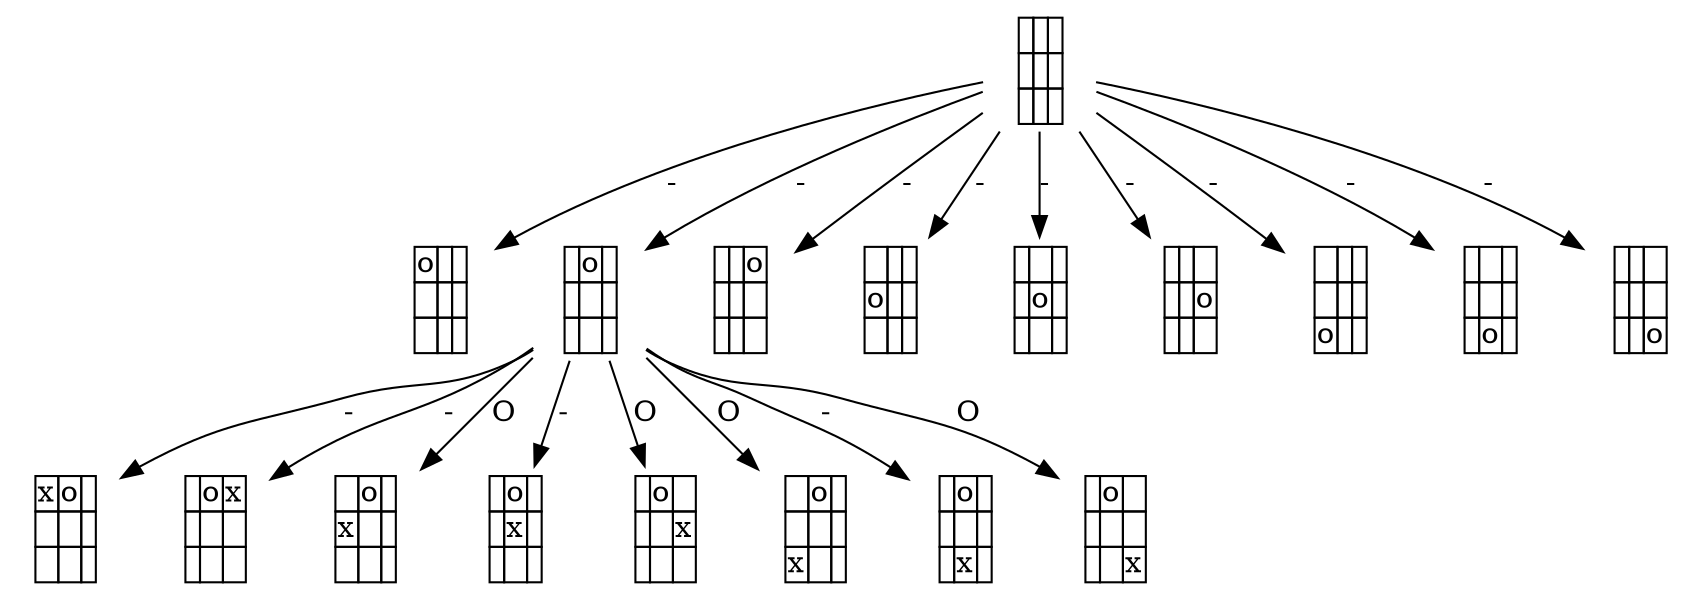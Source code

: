 digraph G {
	node [shape=plaintext]
	111111111 [label=<<TABLE BORDER="0" CELLBORDER="1" cellspacing="0" cellpadding="0" ><TR><TD> </TD><TD> </TD><TD> </TD></TR><TR><TD> </TD><TD> </TD><TD> </TD></TR><TR><TD> </TD><TD> </TD><TD> </TD></TR></TABLE>>]
	O11111111 [label=<<TABLE BORDER="0" CELLBORDER="1" cellspacing="0" cellpadding="0" ><TR><TD>o</TD><TD> </TD><TD> </TD></TR><TR><TD> </TD><TD> </TD><TD> </TD></TR><TR><TD> </TD><TD> </TD><TD> </TD></TR></TABLE>>]
	111111111 -> O11111111 [label="-"]
	"1O1111111" [label=<<TABLE BORDER="0" CELLBORDER="1" cellspacing="0" cellpadding="0" ><TR><TD> </TD><TD>o</TD><TD> </TD></TR><TR><TD> </TD><TD> </TD><TD> </TD></TR><TR><TD> </TD><TD> </TD><TD> </TD></TR></TABLE>>]
	XO1111111 [label=<<TABLE BORDER="0" CELLBORDER="1" cellspacing="0" cellpadding="0" ><TR><TD>x</TD><TD>o</TD><TD> </TD></TR><TR><TD> </TD><TD> </TD><TD> </TD></TR><TR><TD> </TD><TD> </TD><TD> </TD></TR></TABLE>>]
	"1O1111111" -> XO1111111 [label="-"]
	"1OX111111" [label=<<TABLE BORDER="0" CELLBORDER="1" cellspacing="0" cellpadding="0" ><TR><TD> </TD><TD>o</TD><TD>x</TD></TR><TR><TD> </TD><TD> </TD><TD> </TD></TR><TR><TD> </TD><TD> </TD><TD> </TD></TR></TABLE>>]
	"1O1111111" -> "1OX111111" [label="-"]
	"1O1X11111" [label=<<TABLE BORDER="0" CELLBORDER="1" cellspacing="0" cellpadding="0" ><TR><TD> </TD><TD>o</TD><TD> </TD></TR><TR><TD>x</TD><TD> </TD><TD> </TD></TR><TR><TD> </TD><TD> </TD><TD> </TD></TR></TABLE>>]
	"1O1111111" -> "1O1X11111" [label=O]
	"1O11X1111" [label=<<TABLE BORDER="0" CELLBORDER="1" cellspacing="0" cellpadding="0" ><TR><TD> </TD><TD>o</TD><TD> </TD></TR><TR><TD> </TD><TD>x</TD><TD> </TD></TR><TR><TD> </TD><TD> </TD><TD> </TD></TR></TABLE>>]
	"1O1111111" -> "1O11X1111" [label="-"]
	"1O111X111" [label=<<TABLE BORDER="0" CELLBORDER="1" cellspacing="0" cellpadding="0" ><TR><TD> </TD><TD>o</TD><TD> </TD></TR><TR><TD> </TD><TD> </TD><TD>x</TD></TR><TR><TD> </TD><TD> </TD><TD> </TD></TR></TABLE>>]
	"1O1111111" -> "1O111X111" [label=O]
	"1O1111X11" [label=<<TABLE BORDER="0" CELLBORDER="1" cellspacing="0" cellpadding="0" ><TR><TD> </TD><TD>o</TD><TD> </TD></TR><TR><TD> </TD><TD> </TD><TD> </TD></TR><TR><TD>x</TD><TD> </TD><TD> </TD></TR></TABLE>>]
	"1O1111111" -> "1O1111X11" [label=O]
	"1O11111X1" [label=<<TABLE BORDER="0" CELLBORDER="1" cellspacing="0" cellpadding="0" ><TR><TD> </TD><TD>o</TD><TD> </TD></TR><TR><TD> </TD><TD> </TD><TD> </TD></TR><TR><TD> </TD><TD>x</TD><TD> </TD></TR></TABLE>>]
	"1O1111111" -> "1O11111X1" [label="-"]
	"1O111111X" [label=<<TABLE BORDER="0" CELLBORDER="1" cellspacing="0" cellpadding="0" ><TR><TD> </TD><TD>o</TD><TD> </TD></TR><TR><TD> </TD><TD> </TD><TD> </TD></TR><TR><TD> </TD><TD> </TD><TD>x</TD></TR></TABLE>>]
	"1O1111111" -> "1O111111X" [label=O]
	111111111 -> "1O1111111" [label="-"]
	"11O111111" [label=<<TABLE BORDER="0" CELLBORDER="1" cellspacing="0" cellpadding="0" ><TR><TD> </TD><TD> </TD><TD>o</TD></TR><TR><TD> </TD><TD> </TD><TD> </TD></TR><TR><TD> </TD><TD> </TD><TD> </TD></TR></TABLE>>]
	111111111 -> "11O111111" [label="-"]
	"111O11111" [label=<<TABLE BORDER="0" CELLBORDER="1" cellspacing="0" cellpadding="0" ><TR><TD> </TD><TD> </TD><TD> </TD></TR><TR><TD>o</TD><TD> </TD><TD> </TD></TR><TR><TD> </TD><TD> </TD><TD> </TD></TR></TABLE>>]
	111111111 -> "111O11111" [label="-"]
	"1111O1111" [label=<<TABLE BORDER="0" CELLBORDER="1" cellspacing="0" cellpadding="0" ><TR><TD> </TD><TD> </TD><TD> </TD></TR><TR><TD> </TD><TD>o</TD><TD> </TD></TR><TR><TD> </TD><TD> </TD><TD> </TD></TR></TABLE>>]
	111111111 -> "1111O1111" [label="-"]
	"11111O111" [label=<<TABLE BORDER="0" CELLBORDER="1" cellspacing="0" cellpadding="0" ><TR><TD> </TD><TD> </TD><TD> </TD></TR><TR><TD> </TD><TD> </TD><TD>o</TD></TR><TR><TD> </TD><TD> </TD><TD> </TD></TR></TABLE>>]
	111111111 -> "11111O111" [label="-"]
	"111111O11" [label=<<TABLE BORDER="0" CELLBORDER="1" cellspacing="0" cellpadding="0" ><TR><TD> </TD><TD> </TD><TD> </TD></TR><TR><TD> </TD><TD> </TD><TD> </TD></TR><TR><TD>o</TD><TD> </TD><TD> </TD></TR></TABLE>>]
	111111111 -> "111111O11" [label="-"]
	"1111111O1" [label=<<TABLE BORDER="0" CELLBORDER="1" cellspacing="0" cellpadding="0" ><TR><TD> </TD><TD> </TD><TD> </TD></TR><TR><TD> </TD><TD> </TD><TD> </TD></TR><TR><TD> </TD><TD>o</TD><TD> </TD></TR></TABLE>>]
	111111111 -> "1111111O1" [label="-"]
	"11111111O" [label=<<TABLE BORDER="0" CELLBORDER="1" cellspacing="0" cellpadding="0" ><TR><TD> </TD><TD> </TD><TD> </TD></TR><TR><TD> </TD><TD> </TD><TD> </TD></TR><TR><TD> </TD><TD> </TD><TD>o</TD></TR></TABLE>>]
	111111111 -> "11111111O" [label="-"]
}
